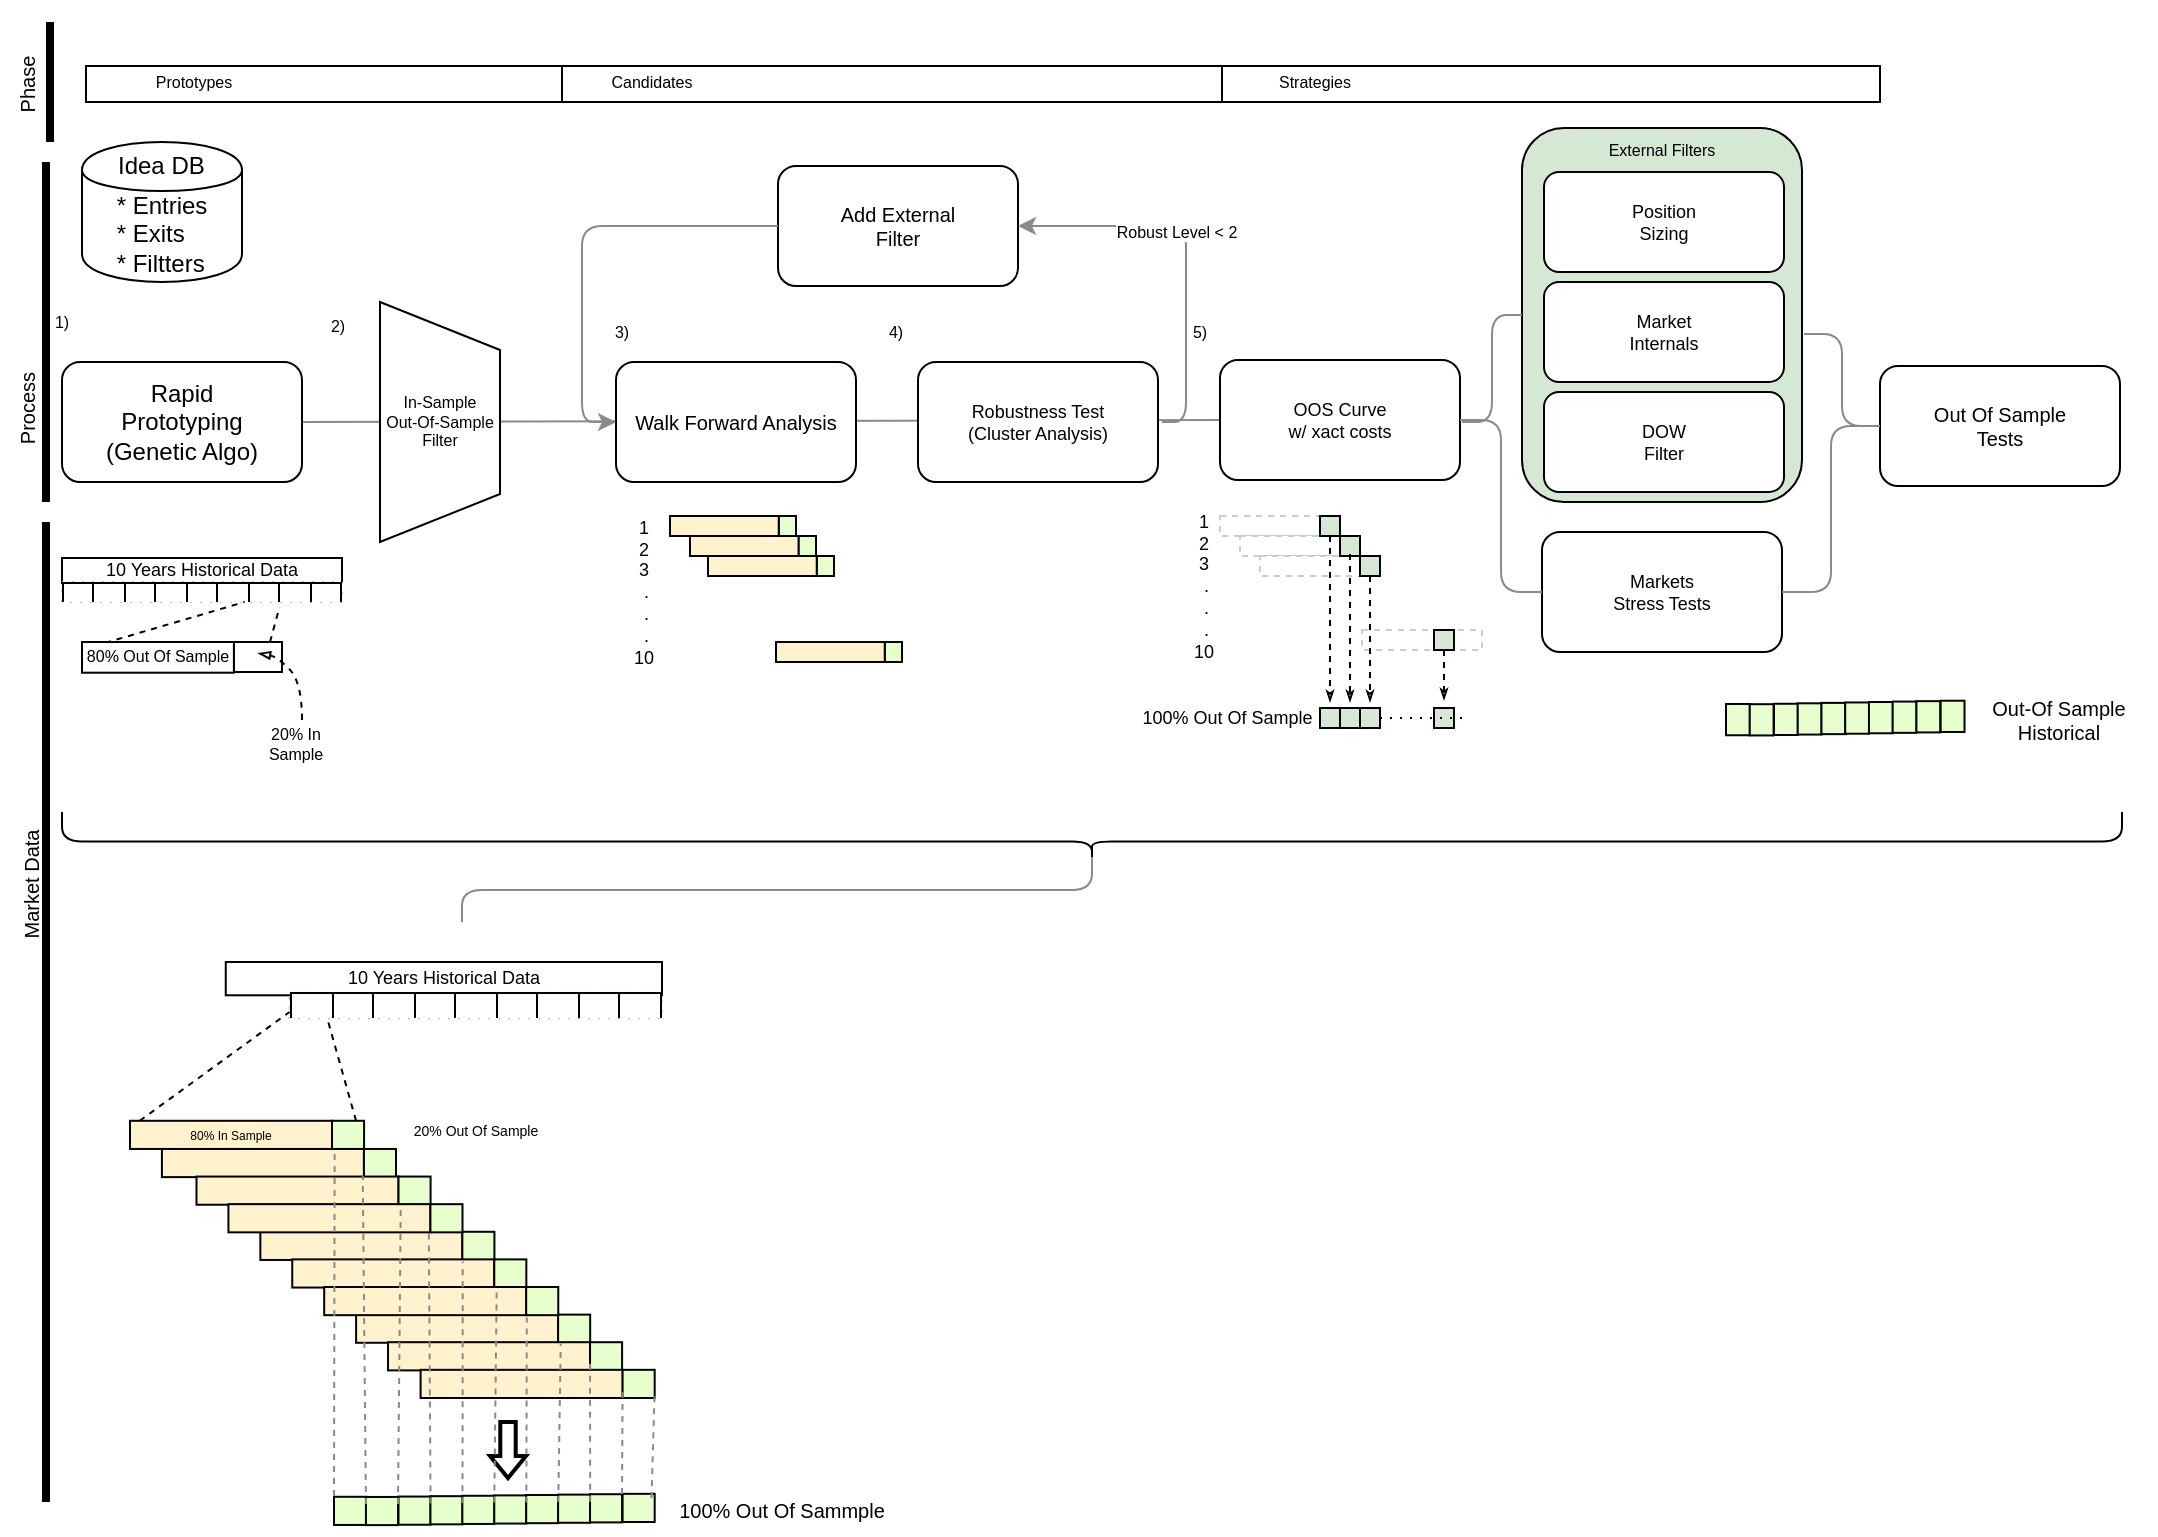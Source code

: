 <mxGraphModel dx="866" dy="835" grid="1" gridSize="10" guides="1" tooltips="1" connect="1" arrows="1" fold="1" page="1" pageScale="1" pageWidth="1100" pageHeight="850" background="#ffffff"><root><mxCell id="0"/><mxCell id="1" parent="0"/><mxCell id="240" value="" style="endArrow=none;html=1;strokeColor=#8A8A8A;fontSize=8;exitX=1;exitY=0.5;entryX=0;entryY=0.5;" parent="1" source="5" target="46" edge="1"><mxGeometry width="50" height="50" relative="1" as="geometry"><mxPoint x="140" y="260" as="sourcePoint"/><mxPoint x="810" y="230" as="targetPoint"/></mxGeometry></mxCell><mxCell id="260" value="External Filters&lt;div&gt;&lt;br&gt;&lt;/div&gt;" style="rounded=1;whiteSpace=wrap;html=1;fillColor=#D5E8D4;fontSize=8;verticalAlign=top;" parent="1" vertex="1"><mxGeometry x="760" y="83" width="140" height="187" as="geometry"/></mxCell><mxCell id="237" value="" style="rounded=0;whiteSpace=wrap;html=1;fontSize=8;" parent="1" vertex="1"><mxGeometry x="610" y="52" width="329" height="18" as="geometry"/></mxCell><mxCell id="236" value="" style="rounded=0;whiteSpace=wrap;html=1;fontSize=8;" parent="1" vertex="1"><mxGeometry x="280" y="52" width="330" height="18" as="geometry"/></mxCell><mxCell id="235" value="" style="rounded=0;whiteSpace=wrap;html=1;fontSize=8;" parent="1" vertex="1"><mxGeometry x="42" y="52" width="238" height="18" as="geometry"/></mxCell><mxCell id="2" value="&lt;div style=&quot;text-align: left&quot;&gt;&lt;span&gt;* Entries&lt;/span&gt;&lt;br&gt;&lt;/div&gt;&lt;div style=&quot;text-align: left&quot;&gt;* Exits&lt;/div&gt;&lt;div style=&quot;text-align: left&quot;&gt;* Filtters&lt;/div&gt;" style="shape=cylinder;whiteSpace=wrap;html=1;boundedLbl=1;" parent="1" vertex="1"><mxGeometry x="40" y="90" width="80" height="70" as="geometry"/></mxCell><mxCell id="3" value="Idea DB" style="text;html=1;resizable=0;points=[];autosize=1;align=left;verticalAlign=top;spacingTop=-4;" parent="1" vertex="1"><mxGeometry x="56" y="92" width="60" height="20" as="geometry"/></mxCell><mxCell id="5" value="Rapid&lt;div&gt;Prototyping&lt;/div&gt;&lt;div&gt;(Genetic Algo)&lt;/div&gt;" style="rounded=1;whiteSpace=wrap;html=1;" parent="1" vertex="1"><mxGeometry x="30" y="200" width="120" height="60" as="geometry"/></mxCell><mxCell id="7" value="Walk Forward Analysis" style="rounded=1;whiteSpace=wrap;html=1;fontSize=10;" parent="1" vertex="1"><mxGeometry x="307" y="200" width="120" height="60" as="geometry"/></mxCell><mxCell id="13" value="" style="group" parent="1" vertex="1" connectable="0"><mxGeometry x="321" y="279" width="70" height="10" as="geometry"/></mxCell><mxCell id="43" value="1&lt;div&gt;2&lt;/div&gt;&lt;div&gt;3&lt;/div&gt;&lt;div&gt;&amp;nbsp;.&lt;/div&gt;&lt;div&gt;&amp;nbsp;.&lt;/div&gt;&lt;div&gt;&amp;nbsp;.&lt;/div&gt;&lt;div&gt;10&lt;/div&gt;" style="text;html=1;strokeColor=none;fillColor=none;align=center;verticalAlign=middle;whiteSpace=wrap;rounded=0;fontSize=9;" parent="1" vertex="1"><mxGeometry x="301" y="275" width="40" height="80" as="geometry"/></mxCell><mxCell id="44" value="Robustness Test&lt;div&gt;(Cluster Analysis)&lt;/div&gt;" style="rounded=1;whiteSpace=wrap;html=1;fontSize=9;" parent="1" vertex="1"><mxGeometry x="458" y="200" width="120" height="60" as="geometry"/></mxCell><mxCell id="46" value="OOS Curve&lt;div&gt;w/ xact costs&lt;/div&gt;" style="rounded=1;whiteSpace=wrap;html=1;fontSize=9;" parent="1" vertex="1"><mxGeometry x="609" y="199" width="120" height="60" as="geometry"/></mxCell><mxCell id="47" value="" style="rounded=0;whiteSpace=wrap;html=1;fontSize=10;dashed=1;strokeColor=#CCCCCC;" parent="1" vertex="1"><mxGeometry x="609" y="277" width="60" height="10" as="geometry"/></mxCell><mxCell id="49" value="" style="rounded=0;whiteSpace=wrap;html=1;fontSize=10;dashed=1;strokeColor=#CCCCCC;" parent="1" vertex="1"><mxGeometry x="619" y="287" width="60" height="10" as="geometry"/></mxCell><mxCell id="51" value="" style="rounded=0;whiteSpace=wrap;html=1;fontSize=10;dashed=1;strokeColor=#CCCCCC;" parent="1" vertex="1"><mxGeometry x="629" y="297" width="60" height="10" as="geometry"/></mxCell><mxCell id="53" value="" style="rounded=0;whiteSpace=wrap;html=1;fontSize=10;dashed=1;strokeColor=#CCCCCC;" parent="1" vertex="1"><mxGeometry x="680" y="334" width="60" height="10" as="geometry"/></mxCell><mxCell id="54" value="" style="rounded=0;whiteSpace=wrap;html=1;fontSize=10;strokeColor=#000000;fillColor=#D5E8D4;" parent="1" vertex="1"><mxGeometry x="716" y="334" width="10" height="10" as="geometry"/></mxCell><mxCell id="55" value="" style="rounded=0;whiteSpace=wrap;html=1;fontSize=10;strokeColor=#000000;fillColor=#D5E8D4;" parent="1" vertex="1"><mxGeometry x="659" y="373" width="10" height="10" as="geometry"/></mxCell><mxCell id="56" value="" style="rounded=0;whiteSpace=wrap;html=1;fontSize=10;strokeColor=#000000;fillColor=#D5E8D4;" parent="1" vertex="1"><mxGeometry x="669" y="373" width="10" height="10" as="geometry"/></mxCell><mxCell id="57" value="" style="rounded=0;whiteSpace=wrap;html=1;fontSize=10;strokeColor=#000000;fillColor=#D5E8D4;" parent="1" vertex="1"><mxGeometry x="679" y="373" width="10" height="10" as="geometry"/></mxCell><mxCell id="58" value="" style="rounded=0;whiteSpace=wrap;html=1;fontSize=10;strokeColor=#000000;fillColor=#D5E8D4;" parent="1" vertex="1"><mxGeometry x="716" y="373" width="10" height="10" as="geometry"/></mxCell><mxCell id="60" value="" style="line;strokeWidth=1;html=1;fontSize=9;fillColor=none;dashed=1;dashPattern=1 4;" parent="1" vertex="1"><mxGeometry x="689" y="373" width="41" height="10" as="geometry"/></mxCell><mxCell id="48" value="" style="rounded=0;whiteSpace=wrap;html=1;fontSize=10;strokeColor=#000000;fillColor=#D5E8D4;" parent="1" vertex="1"><mxGeometry x="659" y="277" width="10" height="10" as="geometry"/></mxCell><mxCell id="52" value="" style="rounded=0;whiteSpace=wrap;html=1;fontSize=10;strokeColor=#000000;fillColor=#D5E8D4;" parent="1" vertex="1"><mxGeometry x="679" y="297" width="10" height="10" as="geometry"/></mxCell><mxCell id="50" value="" style="rounded=0;whiteSpace=wrap;html=1;fontSize=10;strokeColor=#000000;fillColor=#D5E8D4;" parent="1" vertex="1"><mxGeometry x="669" y="287" width="10" height="10" as="geometry"/></mxCell><mxCell id="64" value="" style="endArrow=classicThin;html=1;dashed=1;fontSize=9;startArrow=none;startFill=0;rounded=0;endFill=0;endSize=3;" parent="1" edge="1"><mxGeometry width="50" height="50" relative="1" as="geometry"><mxPoint x="721" y="344" as="sourcePoint"/><mxPoint x="721" y="369" as="targetPoint"/></mxGeometry></mxCell><mxCell id="65" value="" style="endArrow=classicThin;html=1;dashed=1;fontSize=9;startArrow=none;startFill=0;rounded=0;endFill=0;endSize=3;exitX=0.5;exitY=1;" parent="1" source="52" edge="1"><mxGeometry width="50" height="50" relative="1" as="geometry"><mxPoint x="684" y="345" as="sourcePoint"/><mxPoint x="684" y="370" as="targetPoint"/></mxGeometry></mxCell><mxCell id="66" value="" style="endArrow=classicThin;html=1;dashed=1;fontSize=9;startArrow=none;startFill=0;rounded=0;endFill=0;endSize=3;" parent="1" edge="1"><mxGeometry width="50" height="50" relative="1" as="geometry"><mxPoint x="674" y="296" as="sourcePoint"/><mxPoint x="674" y="370" as="targetPoint"/></mxGeometry></mxCell><mxCell id="67" value="" style="endArrow=classicThin;html=1;dashed=1;fontSize=9;startArrow=none;startFill=0;rounded=0;endFill=0;endSize=3;exitX=0.75;exitY=0;" parent="1" source="49" edge="1"><mxGeometry width="50" height="50" relative="1" as="geometry"><mxPoint x="664" y="296" as="sourcePoint"/><mxPoint x="664" y="370" as="targetPoint"/></mxGeometry></mxCell><mxCell id="68" value="1&lt;div&gt;2&lt;/div&gt;&lt;div&gt;3&lt;/div&gt;&lt;div&gt;&amp;nbsp;.&lt;/div&gt;&lt;div&gt;&amp;nbsp;.&lt;/div&gt;&lt;div&gt;&amp;nbsp;.&lt;/div&gt;&lt;div&gt;10&lt;/div&gt;" style="text;html=1;strokeColor=none;fillColor=none;align=center;verticalAlign=middle;whiteSpace=wrap;rounded=0;fontSize=9;" parent="1" vertex="1"><mxGeometry x="581" y="272" width="40" height="80" as="geometry"/></mxCell><mxCell id="69" value="100% Out Of Sample&amp;nbsp;" style="text;html=1;strokeColor=none;fillColor=none;align=center;verticalAlign=middle;whiteSpace=wrap;rounded=0;dashed=1;dashPattern=1 4;labelBackgroundColor=#ffffff;fontSize=9;" parent="1" vertex="1"><mxGeometry x="569" y="368" width="90" height="20" as="geometry"/></mxCell><mxCell id="86" value="10 Years Historical Data" style="rounded=0;whiteSpace=wrap;html=1;fontSize=9;verticalAlign=middle;" parent="1" vertex="1"><mxGeometry x="30" y="298" width="140" height="12.522" as="geometry"/></mxCell><mxCell id="110" value="" style="endArrow=none;dashed=1;html=1;fontSize=8;entryX=0.815;entryY=1.088;entryPerimeter=0;exitX=0;exitY=0.25;" parent="1" source="124" target="86" edge="1"><mxGeometry width="50" height="50" relative="1" as="geometry"><mxPoint x="-12.609" y="404.435" as="sourcePoint"/><mxPoint x="25.435" y="373.13" as="targetPoint"/></mxGeometry></mxCell><mxCell id="111" value="" style="endArrow=none;dashed=1;html=1;fontSize=8;entryX=0.777;entryY=1.251;exitX=0.75;exitY=0;entryPerimeter=0;" parent="1" source="109" target="124" edge="1"><mxGeometry width="50" height="50" relative="1" as="geometry"><mxPoint x="63.478" y="404.435" as="sourcePoint"/><mxPoint x="101.522" y="373.13" as="targetPoint"/></mxGeometry></mxCell><mxCell id="124" value="&lt;table border=&quot;1&quot; width=&quot;100%&quot; style=&quot;width: 100% ; height: 100% ; border-collapse: collapse ; border: 1px solid rgb(0 , 0 , 0)&quot;&gt;&lt;tbody&gt;&lt;tr&gt;&lt;td align=&quot;center&quot;&gt;&lt;br&gt;&lt;/td&gt;&lt;td&gt;&lt;br&gt;&lt;/td&gt;&lt;td&gt;&lt;br&gt;&lt;/td&gt;&lt;td&gt;&lt;br&gt;&lt;/td&gt;&lt;td&gt;&lt;br&gt;&lt;/td&gt;&lt;td&gt;&lt;br&gt;&lt;/td&gt;&lt;td&gt;&lt;br&gt;&lt;/td&gt;&lt;td align=&quot;center&quot;&gt;&lt;br&gt;&lt;/td&gt;&lt;td align=&quot;center&quot;&gt;&lt;br&gt;&lt;/td&gt;&lt;/tr&gt;&lt;/tbody&gt;&lt;/table&gt;" style="text;html=1;strokeColor=#c0c0c0;fillColor=none;overflow=fill;dashed=1;dashPattern=1 4;labelBackgroundColor=#ffffff;fontSize=8;" parent="1" vertex="1"><mxGeometry x="30" y="310" width="140" height="10" as="geometry"/></mxCell><mxCell id="125" value="" style="endArrow=none;dashed=1;html=1;fontSize=8;entryX=0.652;entryY=1.001;entryPerimeter=0;exitX=0;exitY=0.25;" parent="1" source="108" target="124" edge="1"><mxGeometry width="50" height="50" relative="1" as="geometry"><mxPoint x="40" y="343" as="sourcePoint"/><mxPoint x="144" y="312" as="targetPoint"/></mxGeometry></mxCell><mxCell id="126" value="10 Years Historical Data" style="rounded=0;whiteSpace=wrap;html=1;fontSize=9;verticalAlign=middle;" parent="1" vertex="1"><mxGeometry x="111.88" y="500" width="218.12" height="16.646" as="geometry"/></mxCell><mxCell id="127" value="20% Out Of Sample" style="text;html=1;strokeColor=none;fillColor=none;align=center;verticalAlign=middle;whiteSpace=wrap;rounded=0;dashed=1;dashPattern=1 4;labelBackgroundColor=#ffffff;fontSize=7;" parent="1" vertex="1"><mxGeometry x="171.73" y="572.988" width="130.34" height="24.329" as="geometry"/></mxCell><mxCell id="128" value="" style="endArrow=none;dashed=1;html=1;fontSize=8;entryX=0.815;entryY=1.088;entryPerimeter=0;exitX=0;exitY=0.25;" parent="1" source="135" target="126" edge="1"><mxGeometry width="50" height="50" relative="1" as="geometry"><mxPoint x="87.13" y="636.288" as="sourcePoint"/><mxPoint x="137.728" y="596.204" as="targetPoint"/></mxGeometry></mxCell><mxCell id="135" value="&lt;table border=&quot;1&quot; width=&quot;100%&quot; style=&quot;width: 100% ; height: 100% ; border-collapse: collapse ; border: 1px solid rgb(0 , 0 , 0)&quot;&gt;&lt;tbody&gt;&lt;tr&gt;&lt;td align=&quot;center&quot;&gt;&lt;br&gt;&lt;/td&gt;&lt;td&gt;&lt;br&gt;&lt;/td&gt;&lt;td&gt;&lt;br&gt;&lt;/td&gt;&lt;td&gt;&lt;br&gt;&lt;/td&gt;&lt;td&gt;&lt;br&gt;&lt;/td&gt;&lt;td&gt;&lt;br&gt;&lt;/td&gt;&lt;td&gt;&lt;br&gt;&lt;/td&gt;&lt;td align=&quot;center&quot;&gt;&lt;br&gt;&lt;/td&gt;&lt;td align=&quot;center&quot;&gt;&lt;br&gt;&lt;/td&gt;&lt;/tr&gt;&lt;/tbody&gt;&lt;/table&gt;" style="text;html=1;strokeColor=#c0c0c0;fillColor=none;overflow=fill;dashed=1;dashPattern=1 4;labelBackgroundColor=#ffffff;fontSize=8;" parent="1" vertex="1"><mxGeometry x="143.8" y="515.366" width="186.2" height="12.805" as="geometry"/></mxCell><mxCell id="129" value="" style="endArrow=none;dashed=1;html=1;fontSize=8;exitX=0.75;exitY=0;entryX=0.104;entryY=1.152;entryPerimeter=0;" parent="1" source="134" target="135" edge="1"><mxGeometry width="50" height="50" relative="1" as="geometry"><mxPoint x="105.866" y="623.484" as="sourcePoint"/><mxPoint x="167.74" y="551.22" as="targetPoint"/></mxGeometry></mxCell><mxCell id="136" value="" style="endArrow=none;dashed=1;html=1;fontSize=8;entryX=0;entryY=0.75;exitX=0;exitY=0.25;" parent="1" source="133" target="135" edge="1"><mxGeometry width="50" height="50" relative="1" as="geometry"><mxPoint x="74.64" y="544.817" as="sourcePoint"/><mxPoint x="212.96" y="505.122" as="targetPoint"/></mxGeometry></mxCell><mxCell id="151" value="" style="group;fillColor=#FFF2CC;" parent="1" vertex="1" connectable="0"><mxGeometry x="113.21" y="621.085" width="117.04" height="14.085" as="geometry"/></mxCell><mxCell id="131" value="" style="group;fillColor=#FFF2CC;opacity=20;" parent="1" vertex="1" connectable="0"><mxGeometry x="64" y="579.39" width="117.04" height="14.085" as="geometry"/></mxCell><mxCell id="167" value="" style="group;fillColor=#FFF2CC;" parent="1" vertex="1" connectable="0"><mxGeometry x="161.09" y="662.5" width="117.04" height="14.085" as="geometry"/></mxCell><mxCell id="174" value="" style="rounded=0;whiteSpace=wrap;html=1;fontSize=6;verticalAlign=bottom;fillColor=#FFF2CC;" parent="1" vertex="1"><mxGeometry x="177.05" y="676.305" width="101.007" height="14.085" as="geometry"/></mxCell><mxCell id="175" value="" style="rounded=0;whiteSpace=wrap;html=1;fontSize=10;fillColor=#E6FFCC;" parent="1" vertex="1"><mxGeometry x="278.057" y="676.305" width="16.033" height="14.085" as="geometry"/></mxCell><mxCell id="141" value="" style="rounded=0;whiteSpace=wrap;html=1;fontSize=6;verticalAlign=bottom;fillColor=#FFF2CC;" parent="1" vertex="1"><mxGeometry x="79.96" y="593.476" width="101.007" height="14.085" as="geometry"/></mxCell><mxCell id="142" value="" style="rounded=0;whiteSpace=wrap;html=1;fontSize=10;fillColor=#E6FFCC;" parent="1" vertex="1"><mxGeometry x="180.967" y="593.476" width="16.033" height="14.085" as="geometry"/></mxCell><mxCell id="149" value="" style="rounded=0;whiteSpace=wrap;html=1;fontSize=6;verticalAlign=bottom;fillColor=#FFF2CC;" parent="1" vertex="1"><mxGeometry x="97.25" y="607.28" width="101.007" height="14.085" as="geometry"/></mxCell><mxCell id="150" value="" style="rounded=0;whiteSpace=wrap;html=1;fontSize=10;fillColor=#E6FFCC;" parent="1" vertex="1"><mxGeometry x="198.257" y="607.28" width="16.033" height="14.085" as="geometry"/></mxCell><mxCell id="158" value="" style="group;fillColor=#FFF2CC;" parent="1" vertex="1" connectable="0"><mxGeometry x="129.17" y="634.89" width="117.04" height="14.085" as="geometry"/></mxCell><mxCell id="162" value="" style="group;fillColor=#FFF2CC;" parent="1" vertex="1" connectable="0"><mxGeometry x="145.13" y="648.695" width="117.04" height="14.085" as="geometry"/></mxCell><mxCell id="179" value="" style="rounded=0;whiteSpace=wrap;html=1;fontSize=6;verticalAlign=bottom;fillColor=#FFF2CC;" parent="1" vertex="1"><mxGeometry x="193.01" y="690.11" width="101.007" height="14.085" as="geometry"/></mxCell><mxCell id="180" value="" style="rounded=0;whiteSpace=wrap;html=1;fontSize=10;fillColor=#E6FFCC;" parent="1" vertex="1"><mxGeometry x="294.017" y="690.11" width="16.033" height="14.085" as="geometry"/></mxCell><mxCell id="159" value="" style="rounded=0;whiteSpace=wrap;html=1;fontSize=6;verticalAlign=bottom;fillColor=#FFF2CC;" parent="1" vertex="1"><mxGeometry x="129.17" y="634.89" width="101.007" height="14.085" as="geometry"/></mxCell><mxCell id="160" value="" style="rounded=0;whiteSpace=wrap;html=1;fontSize=10;fillColor=#E6FFCC;" parent="1" vertex="1"><mxGeometry x="230.177" y="634.89" width="16.033" height="14.085" as="geometry"/></mxCell><mxCell id="164" value="" style="rounded=0;whiteSpace=wrap;html=1;fontSize=6;verticalAlign=bottom;fillColor=#FFF2CC;" parent="1" vertex="1"><mxGeometry x="145.13" y="648.695" width="101.007" height="14.085" as="geometry"/></mxCell><mxCell id="165" value="" style="rounded=0;whiteSpace=wrap;html=1;fontSize=10;fillColor=#E6FFCC;" parent="1" vertex="1"><mxGeometry x="246.137" y="648.695" width="16.033" height="14.085" as="geometry"/></mxCell><mxCell id="132" value="" style="group;fillColor=#FFFFCC;" parent="1" vertex="1" connectable="0"><mxGeometry x="64" y="579.39" width="117.04" height="14.085" as="geometry"/></mxCell><mxCell id="133" value="&lt;font style=&quot;font-size: 6px&quot;&gt;80% In Sample&lt;/font&gt;" style="rounded=0;whiteSpace=wrap;html=1;fontSize=6;verticalAlign=bottom;fillColor=#FFF2CC;" parent="1" vertex="1"><mxGeometry x="64" y="579.39" width="101.007" height="14.085" as="geometry"/></mxCell><mxCell id="134" value="" style="rounded=0;whiteSpace=wrap;html=1;fontSize=10;fillColor=#E6FFCC;" parent="1" vertex="1"><mxGeometry x="165.007" y="579.39" width="16.033" height="14.085" as="geometry"/></mxCell><mxCell id="154" value="" style="rounded=0;whiteSpace=wrap;html=1;fontSize=6;verticalAlign=bottom;fillColor=#FFF2CC;" parent="1" vertex="1"><mxGeometry x="113.21" y="621.085" width="101.007" height="14.085" as="geometry"/></mxCell><mxCell id="155" value="" style="rounded=0;whiteSpace=wrap;html=1;fontSize=10;fillColor=#E6FFCC;" parent="1" vertex="1"><mxGeometry x="214.217" y="621.085" width="16.033" height="14.085" as="geometry"/></mxCell><mxCell id="169" value="" style="rounded=0;whiteSpace=wrap;html=1;fontSize=6;verticalAlign=bottom;fillColor=#FFF2CC;" parent="1" vertex="1"><mxGeometry x="161.09" y="662.5" width="101.007" height="14.085" as="geometry"/></mxCell><mxCell id="170" value="" style="rounded=0;whiteSpace=wrap;html=1;fontSize=10;fillColor=#E6FFCC;" parent="1" vertex="1"><mxGeometry x="262.097" y="662.5" width="16.033" height="14.085" as="geometry"/></mxCell><mxCell id="185" value="" style="rounded=0;whiteSpace=wrap;html=1;fontSize=6;verticalAlign=bottom;fillColor=#FFF2CC;" parent="1" vertex="1"><mxGeometry x="209.3" y="703.915" width="101.007" height="14.085" as="geometry"/></mxCell><mxCell id="186" value="" style="rounded=0;whiteSpace=wrap;html=1;fontSize=10;fillColor=#E6FFCC;" parent="1" vertex="1"><mxGeometry x="310.307" y="703.915" width="16.033" height="14.085" as="geometry"/></mxCell><mxCell id="207" value="" style="group" parent="1" vertex="1" connectable="0"><mxGeometry x="166.007" y="765.915" width="160.333" height="15.646" as="geometry"/></mxCell><mxCell id="206" value="" style="group" parent="207" vertex="1" connectable="0"><mxGeometry width="160.333" height="15.646" as="geometry"/></mxCell><mxCell id="204" value="" style="group" parent="206" vertex="1" connectable="0"><mxGeometry width="160.333" height="15.646" as="geometry"/></mxCell><mxCell id="200" value="" style="group" parent="204" vertex="1" connectable="0"><mxGeometry width="160.333" height="15.646" as="geometry"/></mxCell><mxCell id="189" value="" style="rounded=0;whiteSpace=wrap;html=1;fontSize=10;fillColor=#E6FFCC;" parent="200" vertex="1"><mxGeometry y="1.476" width="16.033" height="14.085" as="geometry"/></mxCell><mxCell id="190" value="" style="rounded=0;whiteSpace=wrap;html=1;fontSize=10;fillColor=#E6FFCC;" parent="200" vertex="1"><mxGeometry x="15.96" y="1.561" width="16.033" height="14.085" as="geometry"/></mxCell><mxCell id="191" value="" style="rounded=0;whiteSpace=wrap;html=1;fontSize=10;fillColor=#E6FFCC;" parent="200" vertex="1"><mxGeometry x="32.25" y="1.366" width="16.033" height="14.085" as="geometry"/></mxCell><mxCell id="192" value="" style="rounded=0;whiteSpace=wrap;html=1;fontSize=10;fillColor=#E6FFCC;" parent="200" vertex="1"><mxGeometry x="48.21" y="1.171" width="16.033" height="14.085" as="geometry"/></mxCell><mxCell id="193" value="" style="rounded=0;whiteSpace=wrap;html=1;fontSize=10;fillColor=#E6FFCC;" parent="200" vertex="1"><mxGeometry x="64.17" y="0.976" width="16.033" height="14.085" as="geometry"/></mxCell><mxCell id="194" value="" style="rounded=0;whiteSpace=wrap;html=1;fontSize=10;fillColor=#E6FFCC;" parent="200" vertex="1"><mxGeometry x="80.13" y="0.78" width="16.033" height="14.085" as="geometry"/></mxCell><mxCell id="195" value="" style="rounded=0;whiteSpace=wrap;html=1;fontSize=10;fillColor=#E6FFCC;" parent="200" vertex="1"><mxGeometry x="96.09" y="0.585" width="16.033" height="14.085" as="geometry"/></mxCell><mxCell id="196" value="" style="rounded=0;whiteSpace=wrap;html=1;fontSize=10;fillColor=#E6FFCC;" parent="200" vertex="1"><mxGeometry x="112.05" y="0.39" width="16.033" height="14.085" as="geometry"/></mxCell><mxCell id="197" value="" style="rounded=0;whiteSpace=wrap;html=1;fontSize=10;fillColor=#E6FFCC;" parent="200" vertex="1"><mxGeometry x="128.01" y="0.195" width="16.033" height="14.085" as="geometry"/></mxCell><mxCell id="198" value="" style="rounded=0;whiteSpace=wrap;html=1;fontSize=10;fillColor=#E6FFCC;" parent="200" vertex="1"><mxGeometry x="144.3" width="16.033" height="14.085" as="geometry"/></mxCell><mxCell id="208" value="" style="shape=mxgraph.arrows.arrow_down;whiteSpace=wrap;html=1;fillColor=#ffffff;strokeColor=#000000;strokeWidth=2" parent="1" vertex="1"><mxGeometry x="244" y="730" width="18" height="28" as="geometry"/></mxCell><mxCell id="209" value="100% Out Of Sammple" style="text;html=1;strokeColor=none;fillColor=none;align=center;verticalAlign=middle;whiteSpace=wrap;rounded=0;dashed=1;dashPattern=1 4;labelBackgroundColor=#ffffff;fontSize=10;" parent="1" vertex="1"><mxGeometry x="324.73" y="761.988" width="130.34" height="24.329" as="geometry"/></mxCell><mxCell id="210" value="" style="endArrow=none;dashed=1;html=1;entryX=0.855;entryY=0.047;entryPerimeter=0;exitX=1;exitY=0.25;strokeColor=#8A8A8A;" parent="1" source="195" target="179" edge="1"><mxGeometry width="50" height="50" relative="1" as="geometry"><mxPoint x="30" y="860" as="sourcePoint"/><mxPoint x="80" y="810" as="targetPoint"/></mxGeometry></mxCell><mxCell id="211" value="" style="endArrow=none;dashed=1;html=1;exitX=0;exitY=0.25;entryX=1;entryY=0.75;strokeColor=#8A8A8A;" parent="1" source="209" target="186" edge="1"><mxGeometry width="50" height="50" relative="1" as="geometry"><mxPoint x="370" y="730" as="sourcePoint"/><mxPoint x="420" y="680" as="targetPoint"/></mxGeometry></mxCell><mxCell id="213" value="" style="endArrow=none;dashed=1;html=1;entryX=0;entryY=0.75;strokeColor=#8A8A8A;" parent="1" target="186" edge="1"><mxGeometry width="50" height="50" relative="1" as="geometry"><mxPoint x="310" y="766" as="sourcePoint"/><mxPoint x="480" y="650" as="targetPoint"/></mxGeometry></mxCell><mxCell id="214" value="" style="endArrow=none;dashed=1;html=1;entryX=1;entryY=0.75;exitX=1;exitY=0.25;strokeColor=#8A8A8A;" parent="1" source="196" target="179" edge="1"><mxGeometry width="50" height="50" relative="1" as="geometry"><mxPoint x="30" y="930" as="sourcePoint"/><mxPoint x="80" y="880" as="targetPoint"/></mxGeometry></mxCell><mxCell id="215" value="" style="endArrow=none;dashed=1;html=1;entryX=0.845;entryY=0.104;entryPerimeter=0;exitX=1;exitY=0.25;strokeColor=#8A8A8A;" parent="1" source="194" target="174" edge="1"><mxGeometry width="50" height="50" relative="1" as="geometry"><mxPoint x="262" y="760" as="sourcePoint"/><mxPoint x="80" y="810" as="targetPoint"/></mxGeometry></mxCell><mxCell id="216" value="" style="endArrow=none;dashed=1;html=1;entryX=0.854;entryY=0.09;entryPerimeter=0;exitX=0;exitY=0.25;strokeColor=#8A8A8A;" parent="1" source="194" target="169" edge="1"><mxGeometry width="50" height="50" relative="1" as="geometry"><mxPoint x="50" y="810" as="sourcePoint"/><mxPoint x="100" y="760" as="targetPoint"/></mxGeometry></mxCell><mxCell id="217" value="" style="endArrow=none;dashed=1;html=1;entryX=0.844;entryY=0.076;entryPerimeter=0;exitX=1;exitY=0.25;strokeColor=#8A8A8A;" parent="1" source="192" target="164" edge="1"><mxGeometry width="50" height="50" relative="1" as="geometry"><mxPoint x="70" y="770" as="sourcePoint"/><mxPoint x="120" y="720" as="targetPoint"/></mxGeometry></mxCell><mxCell id="218" value="" style="endArrow=none;dashed=1;html=1;entryX=0.834;entryY=-0.08;entryPerimeter=0;exitX=1;exitY=0.25;strokeColor=#8A8A8A;" parent="1" source="191" target="159" edge="1"><mxGeometry width="50" height="50" relative="1" as="geometry"><mxPoint x="30" y="860" as="sourcePoint"/><mxPoint x="80" y="810" as="targetPoint"/></mxGeometry></mxCell><mxCell id="219" value="" style="endArrow=none;dashed=1;html=1;entryX=0.853;entryY=0.048;entryPerimeter=0;exitX=1;exitY=0.25;strokeColor=#8A8A8A;" parent="1" source="190" target="154" edge="1"><mxGeometry width="50" height="50" relative="1" as="geometry"><mxPoint x="30" y="860" as="sourcePoint"/><mxPoint x="80" y="810" as="targetPoint"/></mxGeometry></mxCell><mxCell id="220" value="" style="endArrow=none;dashed=1;html=1;entryX=0.823;entryY=-0.037;entryPerimeter=0;exitX=0;exitY=0.25;strokeColor=#8A8A8A;" parent="1" source="190" target="149" edge="1"><mxGeometry width="50" height="50" relative="1" as="geometry"><mxPoint x="30" y="860" as="sourcePoint"/><mxPoint x="80" y="810" as="targetPoint"/></mxGeometry></mxCell><mxCell id="221" value="" style="endArrow=none;dashed=1;html=1;entryX=0.855;entryY=0.092;entryPerimeter=0;strokeColor=#8A8A8A;" parent="1" target="141" edge="1"><mxGeometry width="50" height="50" relative="1" as="geometry"><mxPoint x="166" y="767" as="sourcePoint"/><mxPoint x="80" y="810" as="targetPoint"/></mxGeometry></mxCell><mxCell id="101" value="20% In Sample" style="text;html=1;strokeColor=none;fillColor=none;align=center;verticalAlign=middle;whiteSpace=wrap;rounded=0;dashed=1;dashPattern=1 4;labelBackgroundColor=#ffffff;fontSize=8;" parent="1" vertex="1"><mxGeometry x="124.348" y="382.528" width="45.652" height="17.472" as="geometry"/></mxCell><mxCell id="114" value="" style="group" parent="1" vertex="1" connectable="0"><mxGeometry x="40" y="340" width="100" height="15.349" as="geometry"/></mxCell><mxCell id="116" value="" style="group" parent="114" vertex="1" connectable="0"><mxGeometry width="100" height="15.349" as="geometry"/></mxCell><mxCell id="108" value="&lt;font style=&quot;font-size: 8px;&quot;&gt;80% Out Of Sample&lt;/font&gt;" style="rounded=0;whiteSpace=wrap;html=1;fontSize=8;verticalAlign=bottom;" parent="116" vertex="1"><mxGeometry width="75.945" height="15.349" as="geometry"/></mxCell><mxCell id="109" value="" style="rounded=0;whiteSpace=wrap;html=1;fontSize=10;" parent="116" vertex="1"><mxGeometry x="76" width="24" height="15" as="geometry"/></mxCell><mxCell id="112" value="" style="curved=1;endArrow=blockThin;html=1;dashed=1;fontSize=8;endFill=0;startSize=4;endSize=4;" parent="116" edge="1"><mxGeometry width="50" height="50" relative="1" as="geometry"><mxPoint x="110" y="39" as="sourcePoint"/><mxPoint x="88" y="5.616" as="targetPoint"/><Array as="points"><mxPoint x="110" y="20"/><mxPoint x="97.457" y="7.284"/></Array></mxGeometry></mxCell><mxCell id="224" value="1)" style="text;html=1;strokeColor=none;fillColor=none;align=center;verticalAlign=middle;whiteSpace=wrap;rounded=0;fontSize=8;" parent="1" vertex="1"><mxGeometry x="10" y="170" width="40" height="20" as="geometry"/></mxCell><mxCell id="225" value="2)" style="text;html=1;strokeColor=none;fillColor=none;align=center;verticalAlign=middle;whiteSpace=wrap;rounded=0;fontSize=8;" parent="1" vertex="1"><mxGeometry x="148" y="172" width="40" height="20" as="geometry"/></mxCell><mxCell id="226" value="3)" style="text;html=1;strokeColor=none;fillColor=none;align=center;verticalAlign=middle;whiteSpace=wrap;rounded=0;fontSize=8;" parent="1" vertex="1"><mxGeometry x="290" y="175" width="40" height="20" as="geometry"/></mxCell><mxCell id="228" value="4)" style="text;html=1;strokeColor=none;fillColor=none;align=center;verticalAlign=middle;whiteSpace=wrap;rounded=0;fontSize=8;" parent="1" vertex="1"><mxGeometry x="427" y="175" width="40" height="20" as="geometry"/></mxCell><mxCell id="229" value="5)" style="text;html=1;strokeColor=none;fillColor=none;align=center;verticalAlign=middle;whiteSpace=wrap;rounded=0;fontSize=8;" parent="1" vertex="1"><mxGeometry x="579" y="175" width="40" height="20" as="geometry"/></mxCell><mxCell id="232" value="Prototypes" style="text;html=1;strokeColor=none;fillColor=none;align=center;verticalAlign=middle;whiteSpace=wrap;rounded=0;fontSize=8;" parent="1" vertex="1"><mxGeometry x="76" y="50" width="40" height="20" as="geometry"/></mxCell><mxCell id="233" value="Candidates" style="text;html=1;strokeColor=none;fillColor=none;align=center;verticalAlign=middle;whiteSpace=wrap;rounded=0;fontSize=8;" parent="1" vertex="1"><mxGeometry x="280" y="50" width="90" height="20" as="geometry"/></mxCell><mxCell id="234" value="Strategies" style="text;html=1;strokeColor=none;fillColor=none;align=center;verticalAlign=middle;whiteSpace=wrap;rounded=0;fontSize=8;" parent="1" vertex="1"><mxGeometry x="610" y="50" width="93" height="20" as="geometry"/></mxCell><mxCell id="238" value="In-Sample&lt;div&gt;Out-Of-Sample&lt;/div&gt;&lt;div&gt;Filter&lt;/div&gt;" style="shape=trapezoid;perimeter=trapezoidPerimeter;whiteSpace=wrap;html=1;fontSize=8;direction=south;" parent="1" vertex="1"><mxGeometry x="189" y="170" width="60" height="120" as="geometry"/></mxCell><mxCell id="245" value="" style="group" parent="1" vertex="1" connectable="0"><mxGeometry x="334" y="277" width="63.37" height="20.0" as="geometry"/></mxCell><mxCell id="243" value="" style="group" parent="245" vertex="1" connectable="0"><mxGeometry width="63.37" height="20.0" as="geometry"/></mxCell><mxCell id="241" value="" style="rounded=0;whiteSpace=wrap;html=1;fontSize=10;fillColor=#E6FFCC;" parent="243" vertex="1"><mxGeometry x="54.37" width="8.63" height="10.0" as="geometry"/></mxCell><mxCell id="242" value="" style="rounded=0;whiteSpace=wrap;html=1;fontSize=6;verticalAlign=bottom;fillColor=#FFF2CC;" parent="243" vertex="1"><mxGeometry width="54.37" height="10.0" as="geometry"/></mxCell><mxCell id="246" value="" style="rounded=0;whiteSpace=wrap;html=1;fontSize=6;verticalAlign=bottom;fillColor=#FFF2CC;" parent="243" vertex="1"><mxGeometry x="10" y="10" width="54.37" height="10.0" as="geometry"/></mxCell><mxCell id="247" value="" style="rounded=0;whiteSpace=wrap;html=1;fontSize=10;fillColor=#E6FFCC;" parent="1" vertex="1"><mxGeometry x="398.37" y="287" width="8.63" height="10.0" as="geometry"/></mxCell><mxCell id="248" value="" style="group" parent="1" vertex="1" connectable="0"><mxGeometry x="353" y="297" width="63.37" height="20.0" as="geometry"/></mxCell><mxCell id="249" value="" style="group" parent="248" vertex="1" connectable="0"><mxGeometry width="63.37" height="20.0" as="geometry"/></mxCell><mxCell id="250" value="" style="rounded=0;whiteSpace=wrap;html=1;fontSize=10;fillColor=#E6FFCC;" parent="249" vertex="1"><mxGeometry x="54.37" width="8.63" height="10.0" as="geometry"/></mxCell><mxCell id="251" value="" style="rounded=0;whiteSpace=wrap;html=1;fontSize=6;verticalAlign=bottom;fillColor=#FFF2CC;" parent="249" vertex="1"><mxGeometry width="54.37" height="10.0" as="geometry"/></mxCell><mxCell id="253" value="" style="rounded=0;whiteSpace=wrap;html=1;fontSize=10;fillColor=#E6FFCC;" parent="1" vertex="1"><mxGeometry x="441.37" y="340" width="8.63" height="10.0" as="geometry"/></mxCell><mxCell id="252" value="" style="rounded=0;whiteSpace=wrap;html=1;fontSize=6;verticalAlign=bottom;fillColor=#FFF2CC;" parent="1" vertex="1"><mxGeometry x="387" y="340" width="54.37" height="10.0" as="geometry"/></mxCell><mxCell id="255" value="" style="shape=curlyBracket;whiteSpace=wrap;html=1;rounded=1;fillColor=#D5E8D4;fontSize=8;direction=north;size=0.409;" parent="1" vertex="1"><mxGeometry x="30" y="425" width="1030" height="25" as="geometry"/></mxCell><mxCell id="256" value="" style="edgeStyle=elbowEdgeStyle;elbow=vertical;endArrow=none;html=1;strokeColor=#8A8A8A;fontSize=8;entryX=0.1;entryY=0.5;entryPerimeter=0;endFill=0;" parent="1" target="255" edge="1"><mxGeometry width="50" height="50" relative="1" as="geometry"><mxPoint x="230" y="480" as="sourcePoint"/><mxPoint x="550" y="550" as="targetPoint"/></mxGeometry></mxCell><mxCell id="257" value="Position&lt;div&gt;Sizing&lt;/div&gt;" style="rounded=1;whiteSpace=wrap;html=1;fontSize=9;" parent="1" vertex="1"><mxGeometry x="771" y="105" width="120" height="50" as="geometry"/></mxCell><mxCell id="258" value="Market&lt;div&gt;Internals&lt;/div&gt;" style="rounded=1;whiteSpace=wrap;html=1;fontSize=9;" parent="1" vertex="1"><mxGeometry x="771" y="160" width="120" height="50" as="geometry"/></mxCell><mxCell id="259" value="DOW&lt;div&gt;Filter&lt;/div&gt;" style="rounded=1;whiteSpace=wrap;html=1;fontSize=9;" parent="1" vertex="1"><mxGeometry x="771" y="215" width="120" height="50" as="geometry"/></mxCell><mxCell id="262" value="Markets&lt;div&gt;Stress Tests&lt;/div&gt;" style="rounded=1;whiteSpace=wrap;html=1;fontSize=9;" parent="1" vertex="1"><mxGeometry x="770" y="285" width="120" height="60" as="geometry"/></mxCell><mxCell id="263" value="Out Of Sample&lt;div&gt;Tests&lt;/div&gt;" style="rounded=1;whiteSpace=wrap;html=1;fontSize=10;" parent="1" vertex="1"><mxGeometry x="939" y="202" width="120" height="60" as="geometry"/></mxCell><mxCell id="264" value="" style="edgeStyle=elbowEdgeStyle;elbow=horizontal;endArrow=none;html=1;strokeColor=#8A8A8A;fontSize=8;exitX=1;exitY=0.5;entryX=0;entryY=0.5;endFill=0;" parent="1" source="262" target="263" edge="1"><mxGeometry width="50" height="50" relative="1" as="geometry"><mxPoint x="910" y="400" as="sourcePoint"/><mxPoint x="960" y="350" as="targetPoint"/></mxGeometry></mxCell><mxCell id="265" value="" style="edgeStyle=elbowEdgeStyle;elbow=horizontal;endArrow=none;html=1;strokeColor=#8A8A8A;fontSize=8;exitX=1;exitY=0.5;entryX=0;entryY=0.5;endFill=0;" parent="1" source="46" target="262" edge="1"><mxGeometry width="50" height="50" relative="1" as="geometry"><mxPoint x="710" y="690" as="sourcePoint"/><mxPoint x="760" y="640" as="targetPoint"/></mxGeometry></mxCell><mxCell id="268" value="" style="edgeStyle=elbowEdgeStyle;elbow=horizontal;endArrow=none;html=1;strokeColor=#8A8A8A;fontSize=8;entryX=0;entryY=0.5;endFill=0;" parent="1" target="260" edge="1"><mxGeometry width="50" height="50" relative="1" as="geometry"><mxPoint x="730" y="230" as="sourcePoint"/><mxPoint x="750" y="560" as="targetPoint"/></mxGeometry></mxCell><mxCell id="269" value="" style="edgeStyle=elbowEdgeStyle;elbow=horizontal;endArrow=none;html=1;strokeColor=#8A8A8A;fontSize=8;exitX=1.007;exitY=0.551;exitPerimeter=0;entryX=0;entryY=0.5;endFill=0;" parent="1" source="260" target="263" edge="1"><mxGeometry width="50" height="50" relative="1" as="geometry"><mxPoint x="690" y="660" as="sourcePoint"/><mxPoint x="930" y="209" as="targetPoint"/></mxGeometry></mxCell><mxCell id="270" value="Add External&lt;div&gt;Filter&lt;/div&gt;" style="rounded=1;whiteSpace=wrap;html=1;fontSize=10;" parent="1" vertex="1"><mxGeometry x="388" y="102" width="120" height="60" as="geometry"/></mxCell><mxCell id="271" value="" style="edgeStyle=elbowEdgeStyle;elbow=horizontal;endArrow=classic;html=1;strokeColor=#8A8A8A;fontSize=8;entryX=1;entryY=0.5;" parent="1" target="270" edge="1"><mxGeometry width="50" height="50" relative="1" as="geometry"><mxPoint x="580" y="230" as="sourcePoint"/><mxPoint x="550" y="120" as="targetPoint"/><Array as="points"><mxPoint x="592" y="181"/></Array></mxGeometry></mxCell><mxCell id="272" value="Robust Level &amp;lt; 2" style="text;html=1;resizable=0;points=[];align=center;verticalAlign=middle;labelBackgroundColor=#ffffff;fontSize=8;" parent="271" vertex="1" connectable="0"><mxGeometry x="0.186" y="3" relative="1" as="geometry"><mxPoint as="offset"/></mxGeometry></mxCell><mxCell id="273" value="" style="edgeStyle=elbowEdgeStyle;elbow=horizontal;endArrow=classic;html=1;strokeColor=#8A8A8A;fontSize=8;exitX=0;exitY=0.5;entryX=0;entryY=0.5;" parent="1" source="270" target="7" edge="1"><mxGeometry width="50" height="50" relative="1" as="geometry"><mxPoint x="260" y="150" as="sourcePoint"/><mxPoint x="310" y="100" as="targetPoint"/><Array as="points"><mxPoint x="290" y="180"/></Array></mxGeometry></mxCell><mxCell id="276" value="Process" style="text;html=1;strokeColor=none;fillColor=none;align=center;verticalAlign=top;whiteSpace=wrap;rounded=0;fontSize=10;direction=west;rotation=-90;" parent="1" vertex="1"><mxGeometry x="-31" y="212" width="85" height="23" as="geometry"/></mxCell><mxCell id="277" value="Phase" style="text;html=1;strokeColor=none;fillColor=none;align=center;verticalAlign=top;whiteSpace=wrap;rounded=0;fontSize=10;direction=west;rotation=-90;" parent="1" vertex="1"><mxGeometry x="-31" y="50" width="85" height="23" as="geometry"/></mxCell><mxCell id="278" value="Market Data" style="text;html=1;strokeColor=none;fillColor=none;align=center;verticalAlign=top;whiteSpace=wrap;rounded=0;fontSize=10;direction=west;rotation=-90;" parent="1" vertex="1"><mxGeometry x="-29" y="450" width="85" height="23" as="geometry"/></mxCell><mxCell id="279" value="" style="line;strokeWidth=4;direction=south;html=1;perimeter=backbonePerimeter;points=[];outlineConnect=0;fillColor=#D5E8D4;fontSize=10;rotation=0;" parent="1" vertex="1"><mxGeometry x="19" y="30" width="10" height="60" as="geometry"/></mxCell><mxCell id="280" value="" style="line;strokeWidth=4;direction=south;html=1;perimeter=backbonePerimeter;points=[];outlineConnect=0;fillColor=#D5E8D4;fontSize=10;rotation=0;" parent="1" vertex="1"><mxGeometry x="17" y="100" width="10" height="170" as="geometry"/></mxCell><mxCell id="281" value="" style="line;strokeWidth=4;direction=south;html=1;perimeter=backbonePerimeter;points=[];outlineConnect=0;fillColor=#D5E8D4;fontSize=10;rotation=0;" parent="1" vertex="1"><mxGeometry x="17" y="280" width="10" height="490" as="geometry"/></mxCell><mxCell id="307" value="" style="group" parent="1" vertex="1" connectable="0"><mxGeometry x="862" y="365" width="215" height="27" as="geometry"/></mxCell><mxCell id="305" value="" style="group" parent="307" vertex="1" connectable="0"><mxGeometry width="215" height="27" as="geometry"/></mxCell><mxCell id="303" value="" style="group" parent="305" vertex="1" connectable="0"><mxGeometry width="215" height="27" as="geometry"/></mxCell><mxCell id="301" value="" style="group" parent="303" vertex="1" connectable="0"><mxGeometry width="215" height="27" as="geometry"/></mxCell><mxCell id="299" value="" style="group" parent="301" vertex="1" connectable="0"><mxGeometry width="215" height="27" as="geometry"/></mxCell><mxCell id="298" value="Out-Of Sample&lt;div&gt;Historical&lt;/div&gt;" style="text;html=1;strokeColor=none;fillColor=none;align=center;verticalAlign=middle;whiteSpace=wrap;rounded=0;dashed=1;dashPattern=1 4;labelBackgroundColor=#ffffff;fontSize=10;" parent="299" vertex="1"><mxGeometry x="118.055" width="96.945" height="27.0" as="geometry"/></mxCell><mxCell id="284" value="" style="group" parent="299" vertex="1" connectable="0"><mxGeometry y="4.358" width="119.253" height="17.364" as="geometry"/></mxCell><mxCell id="285" value="" style="group" parent="284" vertex="1" connectable="0"><mxGeometry width="119.253" height="17.364" as="geometry"/></mxCell><mxCell id="286" value="" style="group" parent="285" vertex="1" connectable="0"><mxGeometry width="119.253" height="17.364" as="geometry"/></mxCell><mxCell id="287" value="" style="group" parent="286" vertex="1" connectable="0"><mxGeometry width="119.253" height="17.364" as="geometry"/></mxCell><mxCell id="288" value="" style="rounded=0;whiteSpace=wrap;html=1;fontSize=10;fillColor=#E6FFCC;" parent="287" vertex="1"><mxGeometry y="1.638" width="11.925" height="15.632" as="geometry"/></mxCell><mxCell id="289" value="" style="rounded=0;whiteSpace=wrap;html=1;fontSize=10;fillColor=#E6FFCC;" parent="287" vertex="1"><mxGeometry x="11.871" y="1.732" width="11.925" height="15.632" as="geometry"/></mxCell><mxCell id="290" value="" style="rounded=0;whiteSpace=wrap;html=1;fontSize=10;fillColor=#E6FFCC;" parent="287" vertex="1"><mxGeometry x="23.987" y="1.516" width="11.925" height="15.632" as="geometry"/></mxCell><mxCell id="291" value="" style="rounded=0;whiteSpace=wrap;html=1;fontSize=10;fillColor=#E6FFCC;" parent="287" vertex="1"><mxGeometry x="35.858" y="1.299" width="11.925" height="15.632" as="geometry"/></mxCell><mxCell id="292" value="" style="rounded=0;whiteSpace=wrap;html=1;fontSize=10;fillColor=#E6FFCC;" parent="287" vertex="1"><mxGeometry x="47.729" y="1.083" width="11.925" height="15.632" as="geometry"/></mxCell><mxCell id="293" value="" style="rounded=0;whiteSpace=wrap;html=1;fontSize=10;fillColor=#E6FFCC;" parent="287" vertex="1"><mxGeometry x="59.599" y="0.866" width="11.925" height="15.632" as="geometry"/></mxCell><mxCell id="294" value="" style="rounded=0;whiteSpace=wrap;html=1;fontSize=10;fillColor=#E6FFCC;" parent="287" vertex="1"><mxGeometry x="71.47" y="0.65" width="11.925" height="15.632" as="geometry"/></mxCell><mxCell id="295" value="" style="rounded=0;whiteSpace=wrap;html=1;fontSize=10;fillColor=#E6FFCC;" parent="287" vertex="1"><mxGeometry x="83.341" y="0.433" width="11.925" height="15.632" as="geometry"/></mxCell><mxCell id="296" value="" style="rounded=0;whiteSpace=wrap;html=1;fontSize=10;fillColor=#E6FFCC;" parent="287" vertex="1"><mxGeometry x="95.212" y="0.217" width="11.925" height="15.632" as="geometry"/></mxCell><mxCell id="297" value="" style="rounded=0;whiteSpace=wrap;html=1;fontSize=10;fillColor=#E6FFCC;" parent="287" vertex="1"><mxGeometry x="107.328" width="11.925" height="15.632" as="geometry"/></mxCell></root></mxGraphModel>